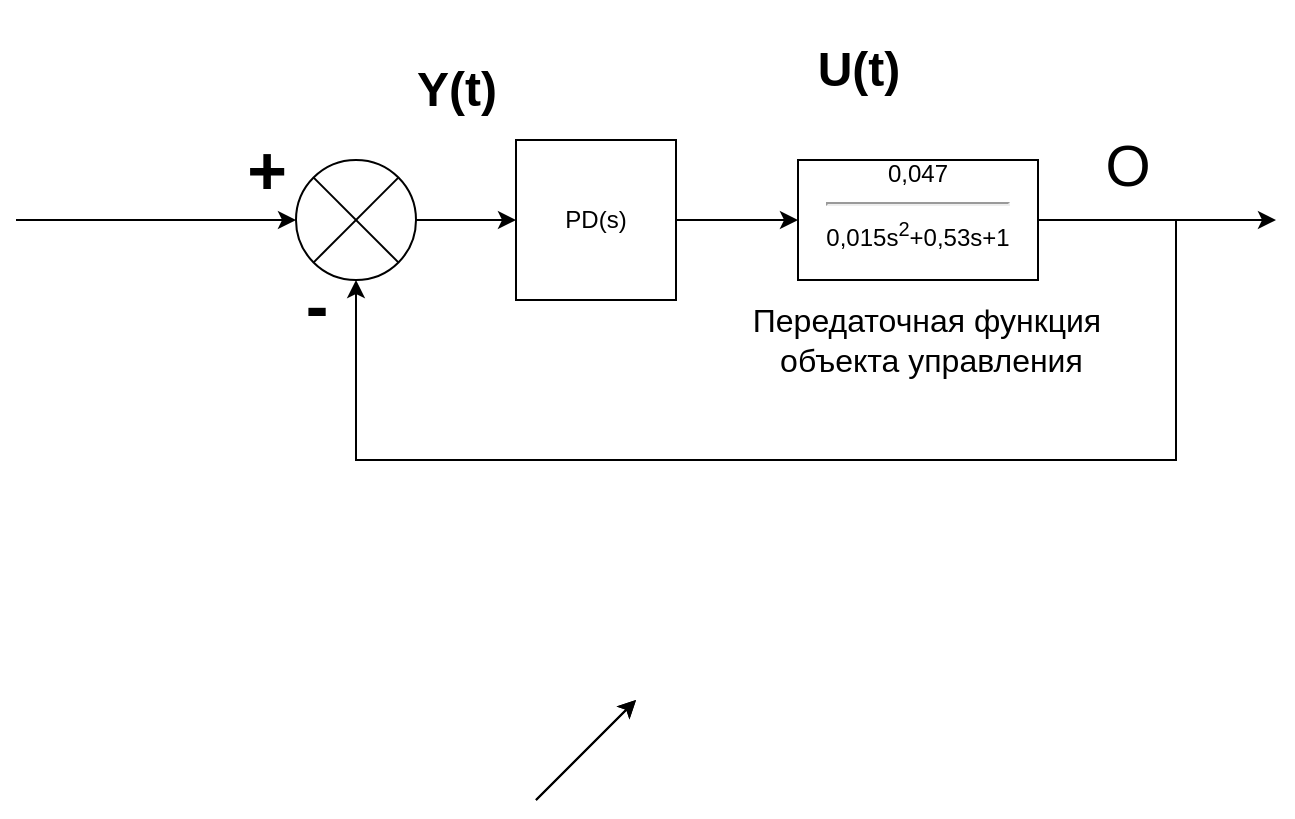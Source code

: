 <mxfile version="24.4.13" type="github">
  <diagram name="Страница — 1" id="W8DhVaYcGhDZfKBGQbMc">
    <mxGraphModel dx="1179" dy="688" grid="1" gridSize="10" guides="1" tooltips="1" connect="1" arrows="1" fold="1" page="1" pageScale="1" pageWidth="827" pageHeight="1169" math="0" shadow="0">
      <root>
        <mxCell id="0" />
        <mxCell id="1" parent="0" />
        <mxCell id="TaUqz_f2WRjTD8NGO_VL-4" value="" style="edgeStyle=orthogonalEdgeStyle;rounded=0;orthogonalLoop=1;jettySize=auto;html=1;" edge="1" parent="1" source="TaUqz_f2WRjTD8NGO_VL-1" target="TaUqz_f2WRjTD8NGO_VL-3">
          <mxGeometry relative="1" as="geometry" />
        </mxCell>
        <mxCell id="TaUqz_f2WRjTD8NGO_VL-1" value="" style="shape=sumEllipse;perimeter=ellipsePerimeter;whiteSpace=wrap;html=1;backgroundOutline=1;" vertex="1" parent="1">
          <mxGeometry x="270" y="170" width="60" height="60" as="geometry" />
        </mxCell>
        <mxCell id="TaUqz_f2WRjTD8NGO_VL-2" value="" style="endArrow=classic;html=1;rounded=0;entryX=0;entryY=0.5;entryDx=0;entryDy=0;" edge="1" parent="1" target="TaUqz_f2WRjTD8NGO_VL-1">
          <mxGeometry width="50" height="50" relative="1" as="geometry">
            <mxPoint x="130" y="200" as="sourcePoint" />
            <mxPoint x="440" y="280" as="targetPoint" />
            <Array as="points">
              <mxPoint x="170" y="200" />
            </Array>
          </mxGeometry>
        </mxCell>
        <mxCell id="TaUqz_f2WRjTD8NGO_VL-8" value="" style="edgeStyle=orthogonalEdgeStyle;rounded=0;orthogonalLoop=1;jettySize=auto;html=1;" edge="1" parent="1" source="TaUqz_f2WRjTD8NGO_VL-3" target="TaUqz_f2WRjTD8NGO_VL-7">
          <mxGeometry relative="1" as="geometry" />
        </mxCell>
        <mxCell id="TaUqz_f2WRjTD8NGO_VL-3" value="PD(s)" style="whiteSpace=wrap;html=1;aspect=fixed;" vertex="1" parent="1">
          <mxGeometry x="380" y="160" width="80" height="80" as="geometry" />
        </mxCell>
        <mxCell id="TaUqz_f2WRjTD8NGO_VL-5" value="&lt;h1&gt;Y(t)&lt;/h1&gt;" style="text;html=1;align=center;verticalAlign=middle;resizable=0;points=[];autosize=1;strokeColor=none;fillColor=none;" vertex="1" parent="1">
          <mxGeometry x="320" y="100" width="60" height="70" as="geometry" />
        </mxCell>
        <mxCell id="TaUqz_f2WRjTD8NGO_VL-6" value="&lt;h1&gt;U(t)&lt;/h1&gt;" style="text;html=1;align=center;verticalAlign=middle;resizable=0;points=[];autosize=1;strokeColor=none;fillColor=none;" vertex="1" parent="1">
          <mxGeometry x="521" y="90" width="60" height="70" as="geometry" />
        </mxCell>
        <mxCell id="TaUqz_f2WRjTD8NGO_VL-7" value="0,047&lt;div&gt;&lt;hr&gt;0,015s&lt;sup&gt;2&lt;/sup&gt;+0,53s+1&lt;br&gt;&lt;br&gt;&lt;/div&gt;" style="whiteSpace=wrap;html=1;" vertex="1" parent="1">
          <mxGeometry x="521" y="170" width="120" height="60" as="geometry" />
        </mxCell>
        <mxCell id="TaUqz_f2WRjTD8NGO_VL-9" value="&lt;font style=&quot;font-size: 16px;&quot;&gt;Передаточная функция&lt;br&gt;&amp;nbsp;объекта управления&lt;/font&gt;" style="text;html=1;align=center;verticalAlign=middle;resizable=0;points=[];autosize=1;strokeColor=none;fillColor=none;" vertex="1" parent="1">
          <mxGeometry x="485" y="235" width="200" height="50" as="geometry" />
        </mxCell>
        <mxCell id="TaUqz_f2WRjTD8NGO_VL-10" value="&lt;h1&gt;&lt;font style=&quot;font-size: 34px;&quot;&gt;-&lt;/font&gt;&lt;/h1&gt;" style="text;html=1;align=center;verticalAlign=middle;resizable=0;points=[];autosize=1;strokeColor=none;fillColor=none;" vertex="1" parent="1">
          <mxGeometry x="265" y="198" width="30" height="90" as="geometry" />
        </mxCell>
        <mxCell id="TaUqz_f2WRjTD8NGO_VL-11" value="&lt;h1&gt;&lt;font style=&quot;font-size: 34px;&quot;&gt;+&lt;/font&gt;&lt;/h1&gt;" style="text;html=1;align=center;verticalAlign=middle;resizable=0;points=[];autosize=1;strokeColor=none;fillColor=none;" vertex="1" parent="1">
          <mxGeometry x="235" y="130" width="40" height="90" as="geometry" />
        </mxCell>
        <mxCell id="TaUqz_f2WRjTD8NGO_VL-14" value="" style="endArrow=classic;html=1;rounded=0;" edge="1" parent="1">
          <mxGeometry width="50" height="50" relative="1" as="geometry">
            <mxPoint x="390" y="490" as="sourcePoint" />
            <mxPoint x="440" y="440" as="targetPoint" />
          </mxGeometry>
        </mxCell>
        <mxCell id="TaUqz_f2WRjTD8NGO_VL-16" value="" style="endArrow=classic;html=1;rounded=0;" edge="1" parent="1">
          <mxGeometry width="50" height="50" relative="1" as="geometry">
            <mxPoint x="390" y="490" as="sourcePoint" />
            <mxPoint x="440" y="440" as="targetPoint" />
          </mxGeometry>
        </mxCell>
        <mxCell id="TaUqz_f2WRjTD8NGO_VL-17" value="" style="endArrow=classic;html=1;rounded=0;entryX=0.5;entryY=1;entryDx=0;entryDy=0;" edge="1" parent="1" target="TaUqz_f2WRjTD8NGO_VL-1">
          <mxGeometry width="50" height="50" relative="1" as="geometry">
            <mxPoint x="710" y="200" as="sourcePoint" />
            <mxPoint x="300" y="320" as="targetPoint" />
            <Array as="points">
              <mxPoint x="710" y="320" />
              <mxPoint x="300" y="320" />
            </Array>
          </mxGeometry>
        </mxCell>
        <mxCell id="TaUqz_f2WRjTD8NGO_VL-18" value="" style="endArrow=classic;html=1;rounded=0;exitX=1;exitY=0.5;exitDx=0;exitDy=0;" edge="1" parent="1" source="TaUqz_f2WRjTD8NGO_VL-7">
          <mxGeometry width="50" height="50" relative="1" as="geometry">
            <mxPoint x="650" y="200" as="sourcePoint" />
            <mxPoint x="760" y="200" as="targetPoint" />
          </mxGeometry>
        </mxCell>
        <mxCell id="TaUqz_f2WRjTD8NGO_VL-19" value="&lt;span style=&quot;font-size: 29px; line-height: 107%; font-family: Calibri, sans-serif;&quot;&gt;&lt;img src=&quot;file:///C:/Users/FORVARD/AppData/Local/Temp/msohtmlclip1/01/clip_image002.gif&quot; height=&quot;24&quot; width=&quot;11&quot;&gt;O&lt;/span&gt;" style="text;html=1;align=center;verticalAlign=middle;resizable=0;points=[];autosize=1;strokeColor=none;fillColor=none;" vertex="1" parent="1">
          <mxGeometry x="655" y="153" width="50" height="40" as="geometry" />
        </mxCell>
      </root>
    </mxGraphModel>
  </diagram>
</mxfile>
